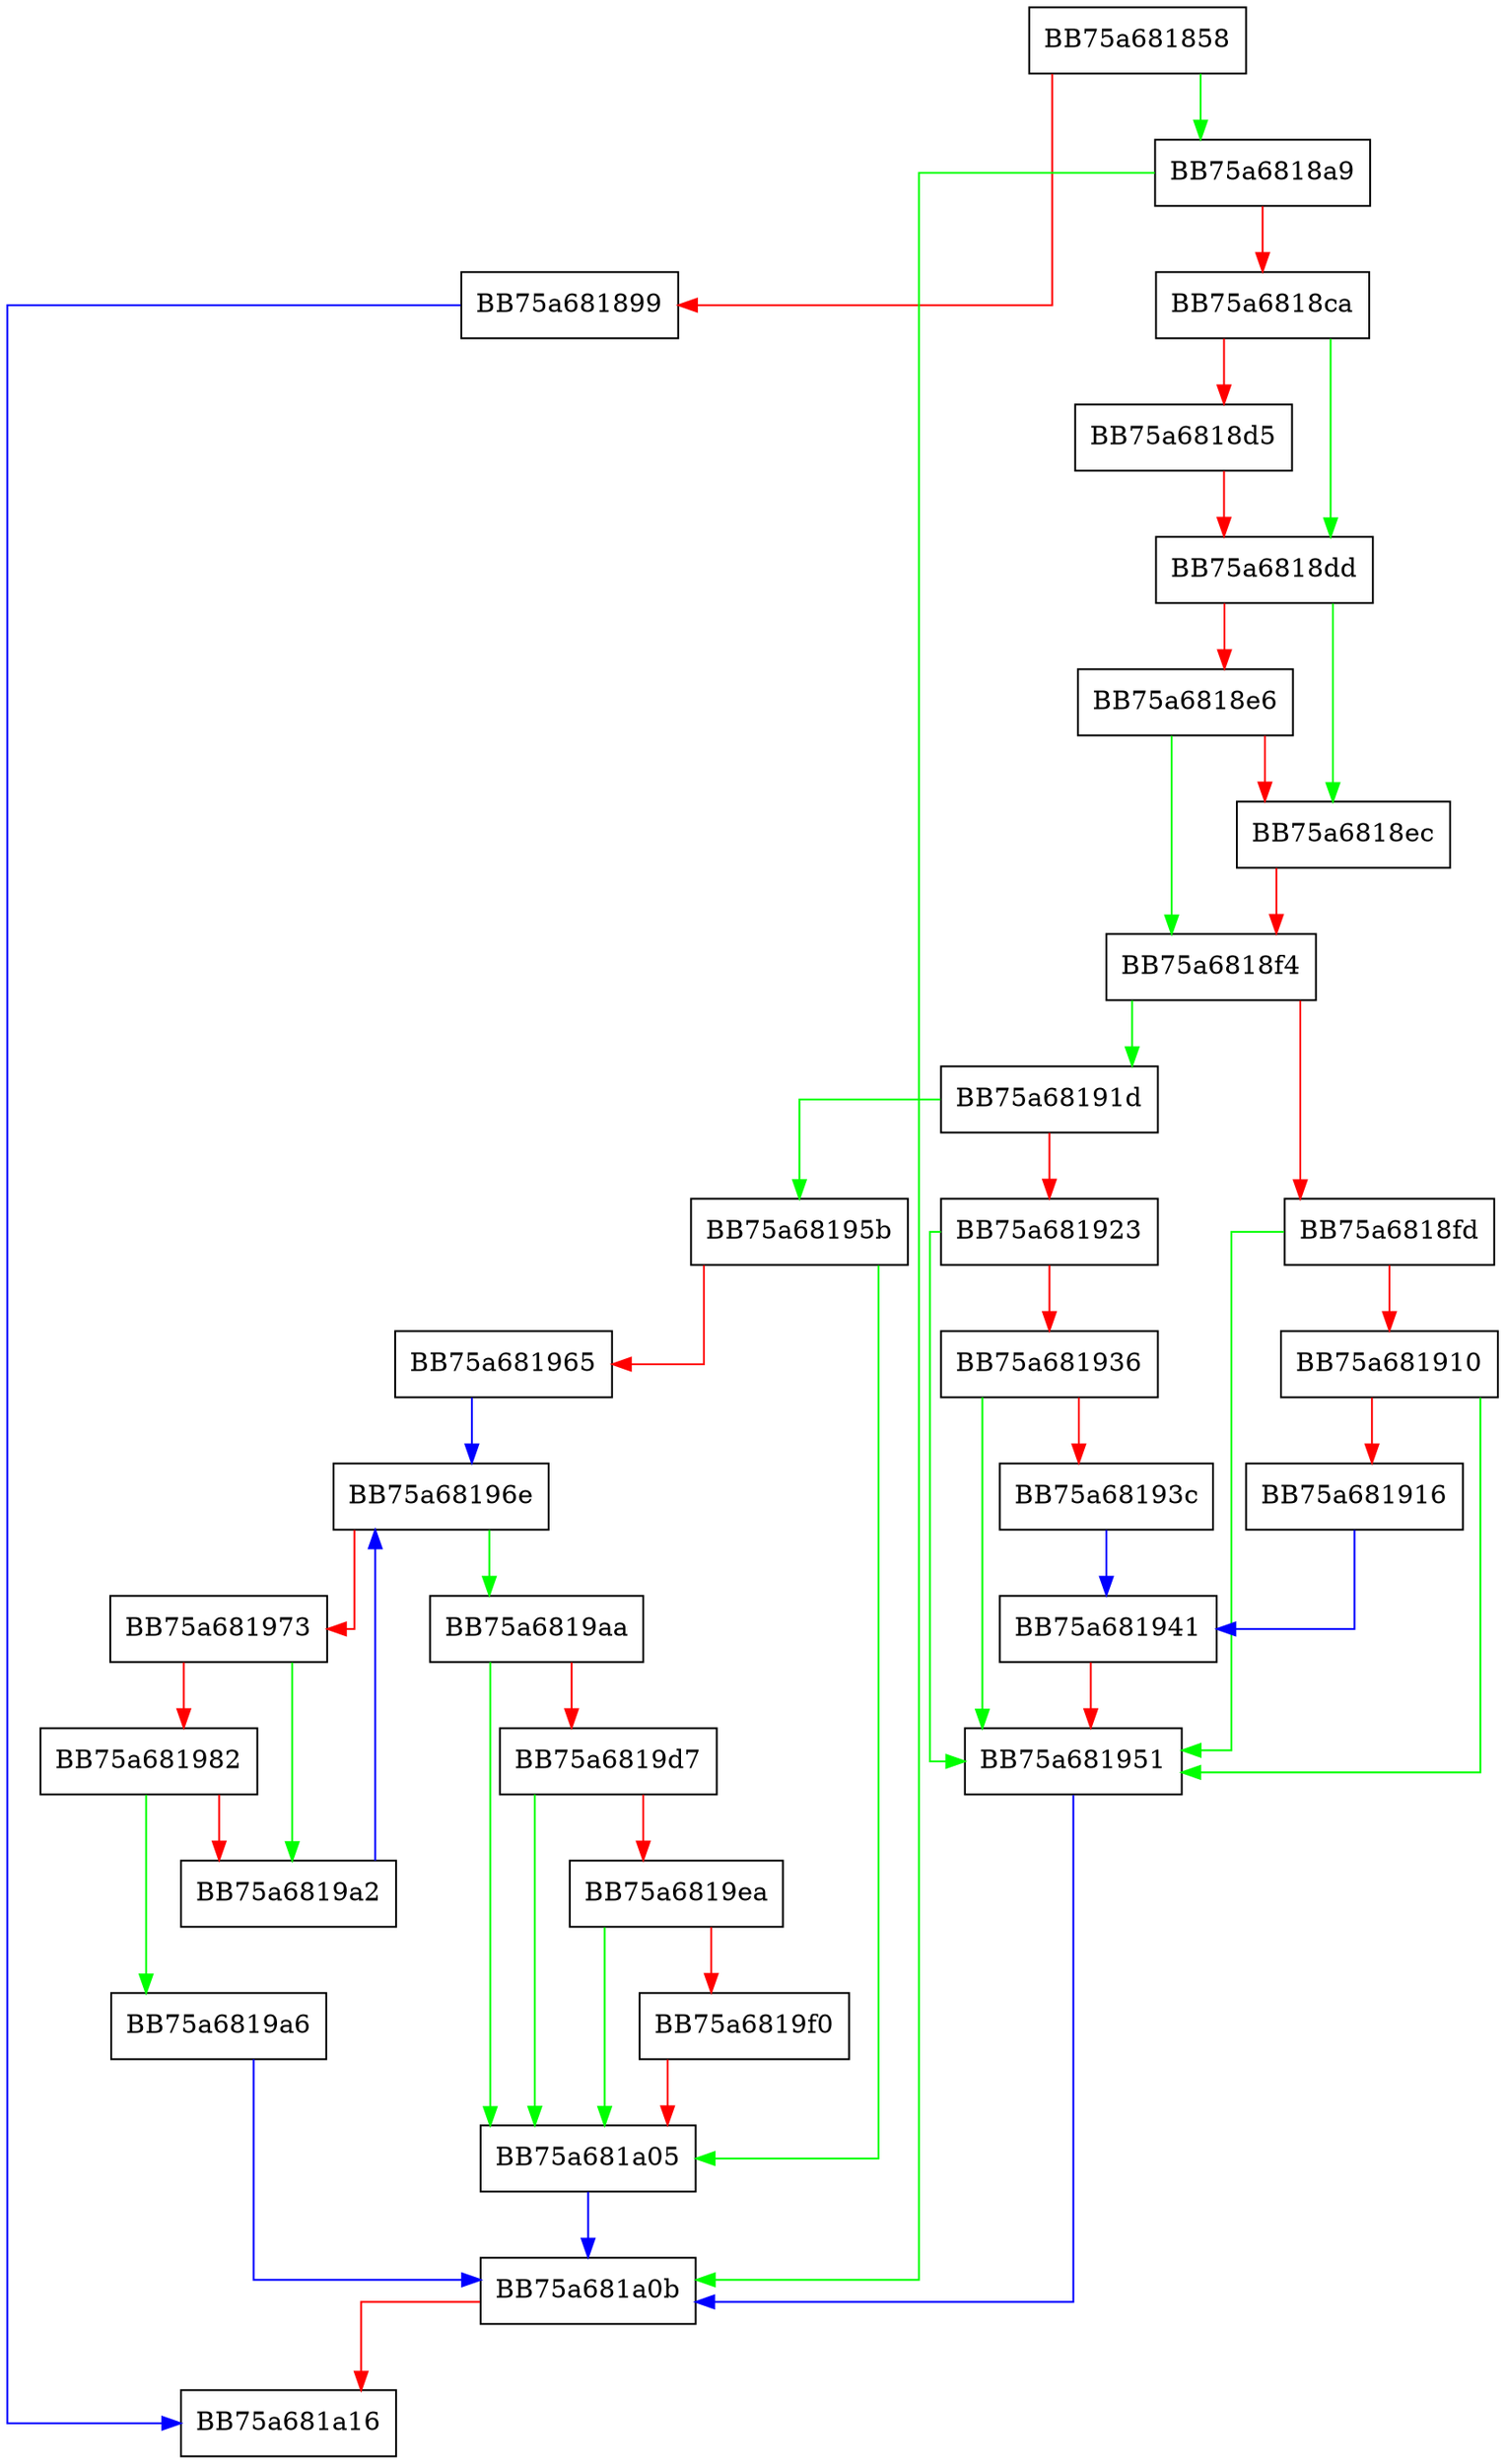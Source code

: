 digraph AttachToSharedData {
  node [shape="box"];
  graph [splines=ortho];
  BB75a681858 -> BB75a6818a9 [color="green"];
  BB75a681858 -> BB75a681899 [color="red"];
  BB75a681899 -> BB75a681a16 [color="blue"];
  BB75a6818a9 -> BB75a681a0b [color="green"];
  BB75a6818a9 -> BB75a6818ca [color="red"];
  BB75a6818ca -> BB75a6818dd [color="green"];
  BB75a6818ca -> BB75a6818d5 [color="red"];
  BB75a6818d5 -> BB75a6818dd [color="red"];
  BB75a6818dd -> BB75a6818ec [color="green"];
  BB75a6818dd -> BB75a6818e6 [color="red"];
  BB75a6818e6 -> BB75a6818f4 [color="green"];
  BB75a6818e6 -> BB75a6818ec [color="red"];
  BB75a6818ec -> BB75a6818f4 [color="red"];
  BB75a6818f4 -> BB75a68191d [color="green"];
  BB75a6818f4 -> BB75a6818fd [color="red"];
  BB75a6818fd -> BB75a681951 [color="green"];
  BB75a6818fd -> BB75a681910 [color="red"];
  BB75a681910 -> BB75a681951 [color="green"];
  BB75a681910 -> BB75a681916 [color="red"];
  BB75a681916 -> BB75a681941 [color="blue"];
  BB75a68191d -> BB75a68195b [color="green"];
  BB75a68191d -> BB75a681923 [color="red"];
  BB75a681923 -> BB75a681951 [color="green"];
  BB75a681923 -> BB75a681936 [color="red"];
  BB75a681936 -> BB75a681951 [color="green"];
  BB75a681936 -> BB75a68193c [color="red"];
  BB75a68193c -> BB75a681941 [color="blue"];
  BB75a681941 -> BB75a681951 [color="red"];
  BB75a681951 -> BB75a681a0b [color="blue"];
  BB75a68195b -> BB75a681a05 [color="green"];
  BB75a68195b -> BB75a681965 [color="red"];
  BB75a681965 -> BB75a68196e [color="blue"];
  BB75a68196e -> BB75a6819aa [color="green"];
  BB75a68196e -> BB75a681973 [color="red"];
  BB75a681973 -> BB75a6819a2 [color="green"];
  BB75a681973 -> BB75a681982 [color="red"];
  BB75a681982 -> BB75a6819a6 [color="green"];
  BB75a681982 -> BB75a6819a2 [color="red"];
  BB75a6819a2 -> BB75a68196e [color="blue"];
  BB75a6819a6 -> BB75a681a0b [color="blue"];
  BB75a6819aa -> BB75a681a05 [color="green"];
  BB75a6819aa -> BB75a6819d7 [color="red"];
  BB75a6819d7 -> BB75a681a05 [color="green"];
  BB75a6819d7 -> BB75a6819ea [color="red"];
  BB75a6819ea -> BB75a681a05 [color="green"];
  BB75a6819ea -> BB75a6819f0 [color="red"];
  BB75a6819f0 -> BB75a681a05 [color="red"];
  BB75a681a05 -> BB75a681a0b [color="blue"];
  BB75a681a0b -> BB75a681a16 [color="red"];
}